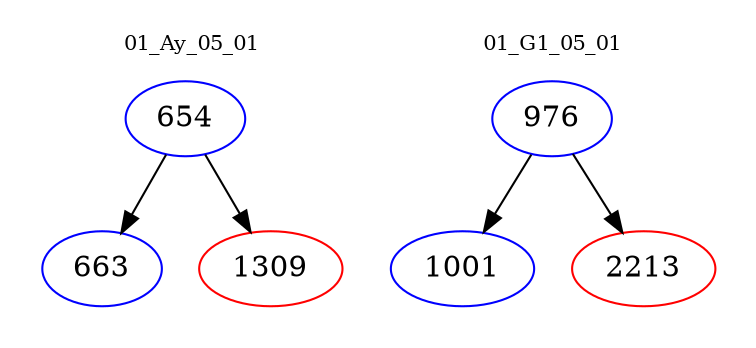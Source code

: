 digraph{
subgraph cluster_0 {
color = white
label = "01_Ay_05_01";
fontsize=10;
T0_654 [label="654", color="blue"]
T0_654 -> T0_663 [color="black"]
T0_663 [label="663", color="blue"]
T0_654 -> T0_1309 [color="black"]
T0_1309 [label="1309", color="red"]
}
subgraph cluster_1 {
color = white
label = "01_G1_05_01";
fontsize=10;
T1_976 [label="976", color="blue"]
T1_976 -> T1_1001 [color="black"]
T1_1001 [label="1001", color="blue"]
T1_976 -> T1_2213 [color="black"]
T1_2213 [label="2213", color="red"]
}
}
